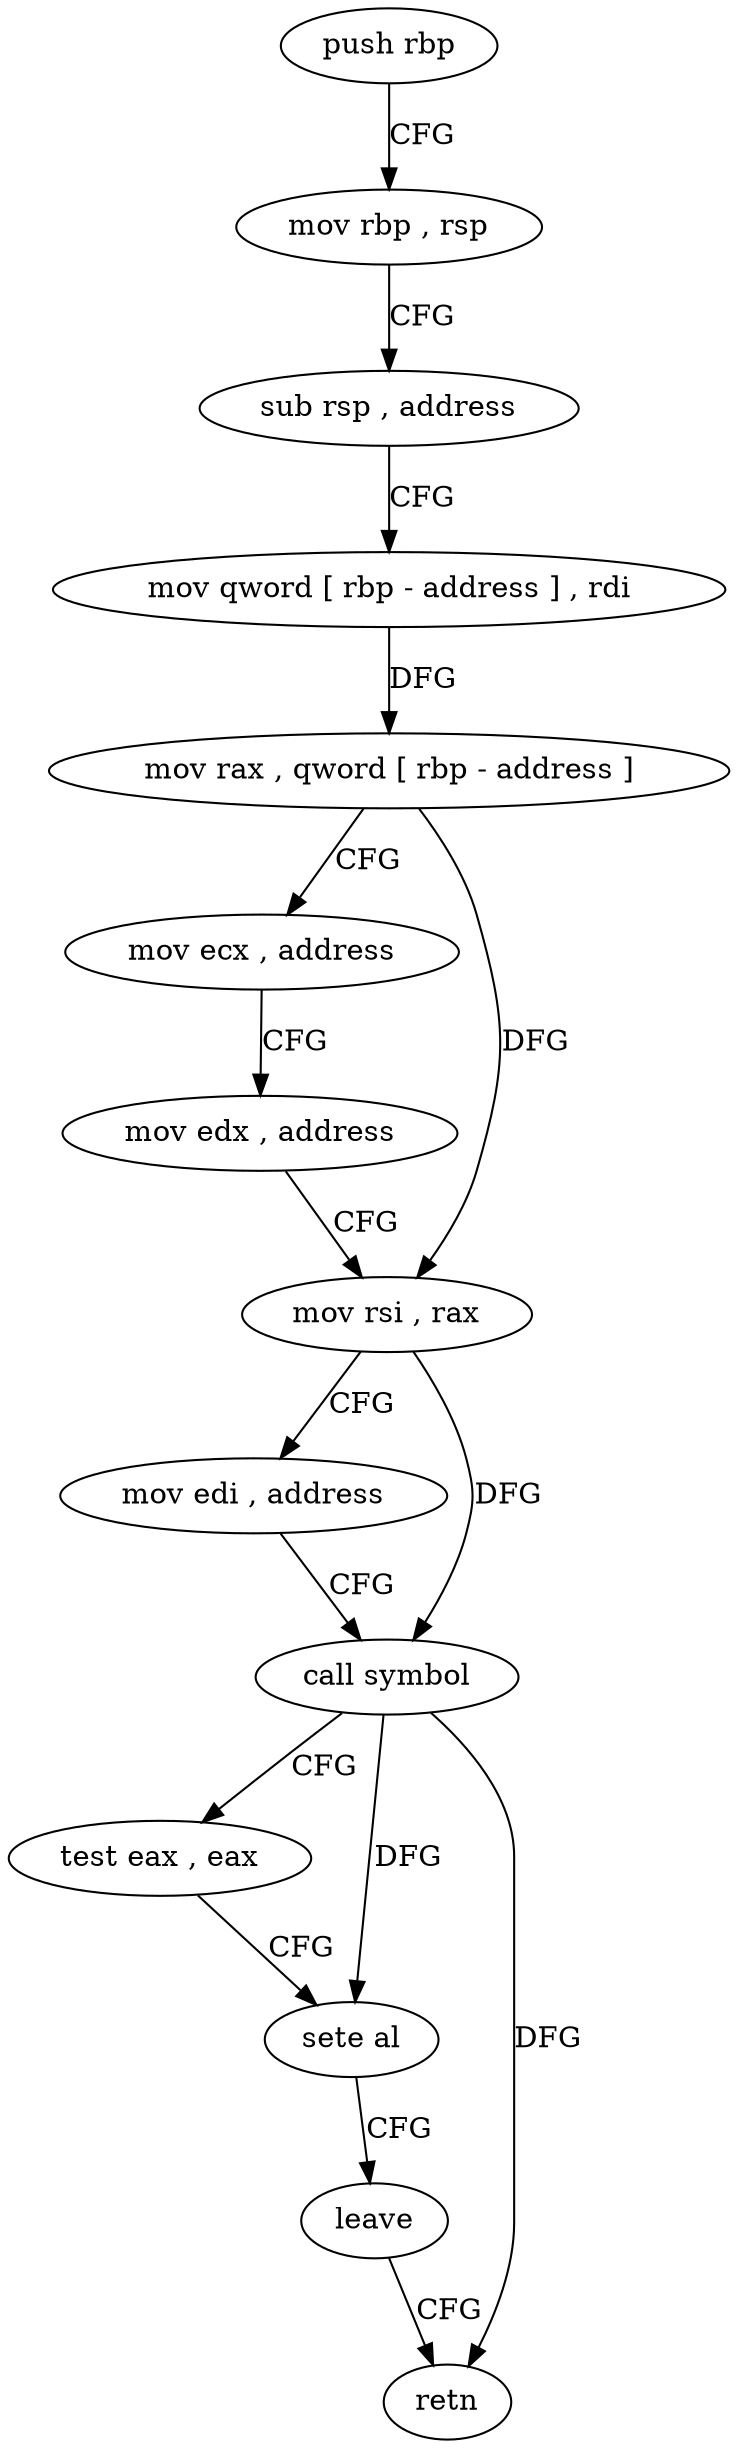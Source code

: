 digraph "func" {
"201325" [label = "push rbp" ]
"201326" [label = "mov rbp , rsp" ]
"201329" [label = "sub rsp , address" ]
"201333" [label = "mov qword [ rbp - address ] , rdi" ]
"201337" [label = "mov rax , qword [ rbp - address ]" ]
"201341" [label = "mov ecx , address" ]
"201346" [label = "mov edx , address" ]
"201351" [label = "mov rsi , rax" ]
"201354" [label = "mov edi , address" ]
"201359" [label = "call symbol" ]
"201364" [label = "test eax , eax" ]
"201366" [label = "sete al" ]
"201369" [label = "leave" ]
"201370" [label = "retn" ]
"201325" -> "201326" [ label = "CFG" ]
"201326" -> "201329" [ label = "CFG" ]
"201329" -> "201333" [ label = "CFG" ]
"201333" -> "201337" [ label = "DFG" ]
"201337" -> "201341" [ label = "CFG" ]
"201337" -> "201351" [ label = "DFG" ]
"201341" -> "201346" [ label = "CFG" ]
"201346" -> "201351" [ label = "CFG" ]
"201351" -> "201354" [ label = "CFG" ]
"201351" -> "201359" [ label = "DFG" ]
"201354" -> "201359" [ label = "CFG" ]
"201359" -> "201364" [ label = "CFG" ]
"201359" -> "201366" [ label = "DFG" ]
"201359" -> "201370" [ label = "DFG" ]
"201364" -> "201366" [ label = "CFG" ]
"201366" -> "201369" [ label = "CFG" ]
"201369" -> "201370" [ label = "CFG" ]
}
